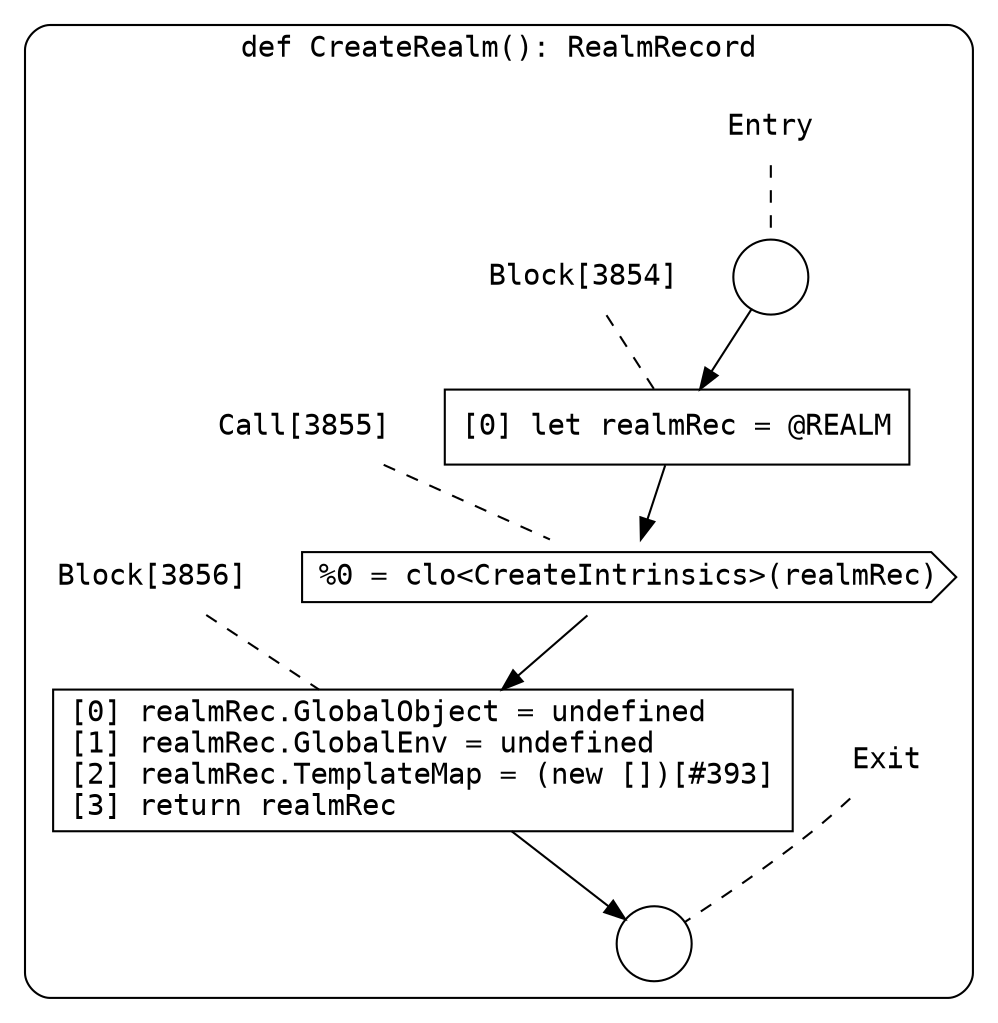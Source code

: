 digraph {
  graph [fontname = "Consolas"]
  node [fontname = "Consolas"]
  edge [fontname = "Consolas"]
  subgraph cluster1028 {
    label = "def CreateRealm(): RealmRecord"
    style = rounded
    cluster1028_entry_name [shape=none, label=<<font color="black">Entry</font>>]
    cluster1028_entry_name -> cluster1028_entry [arrowhead=none, color="black", style=dashed]
    cluster1028_entry [shape=circle label=" " color="black" fillcolor="white" style=filled]
    cluster1028_entry -> node3854 [color="black"]
    cluster1028_exit_name [shape=none, label=<<font color="black">Exit</font>>]
    cluster1028_exit_name -> cluster1028_exit [arrowhead=none, color="black", style=dashed]
    cluster1028_exit [shape=circle label=" " color="black" fillcolor="white" style=filled]
    node3854_name [shape=none, label=<<font color="black">Block[3854]</font>>]
    node3854_name -> node3854 [arrowhead=none, color="black", style=dashed]
    node3854 [shape=box, label=<<font color="black">[0] let realmRec = @REALM<BR ALIGN="LEFT"/></font>> color="black" fillcolor="white", style=filled]
    node3854 -> node3855 [color="black"]
    node3855_name [shape=none, label=<<font color="black">Call[3855]</font>>]
    node3855_name -> node3855 [arrowhead=none, color="black", style=dashed]
    node3855 [shape=cds, label=<<font color="black">%0 = clo&lt;CreateIntrinsics&gt;(realmRec)</font>> color="black" fillcolor="white", style=filled]
    node3855 -> node3856 [color="black"]
    node3856_name [shape=none, label=<<font color="black">Block[3856]</font>>]
    node3856_name -> node3856 [arrowhead=none, color="black", style=dashed]
    node3856 [shape=box, label=<<font color="black">[0] realmRec.GlobalObject = undefined<BR ALIGN="LEFT"/>[1] realmRec.GlobalEnv = undefined<BR ALIGN="LEFT"/>[2] realmRec.TemplateMap = (new [])[#393]<BR ALIGN="LEFT"/>[3] return realmRec<BR ALIGN="LEFT"/></font>> color="black" fillcolor="white", style=filled]
    node3856 -> cluster1028_exit [color="black"]
  }
}